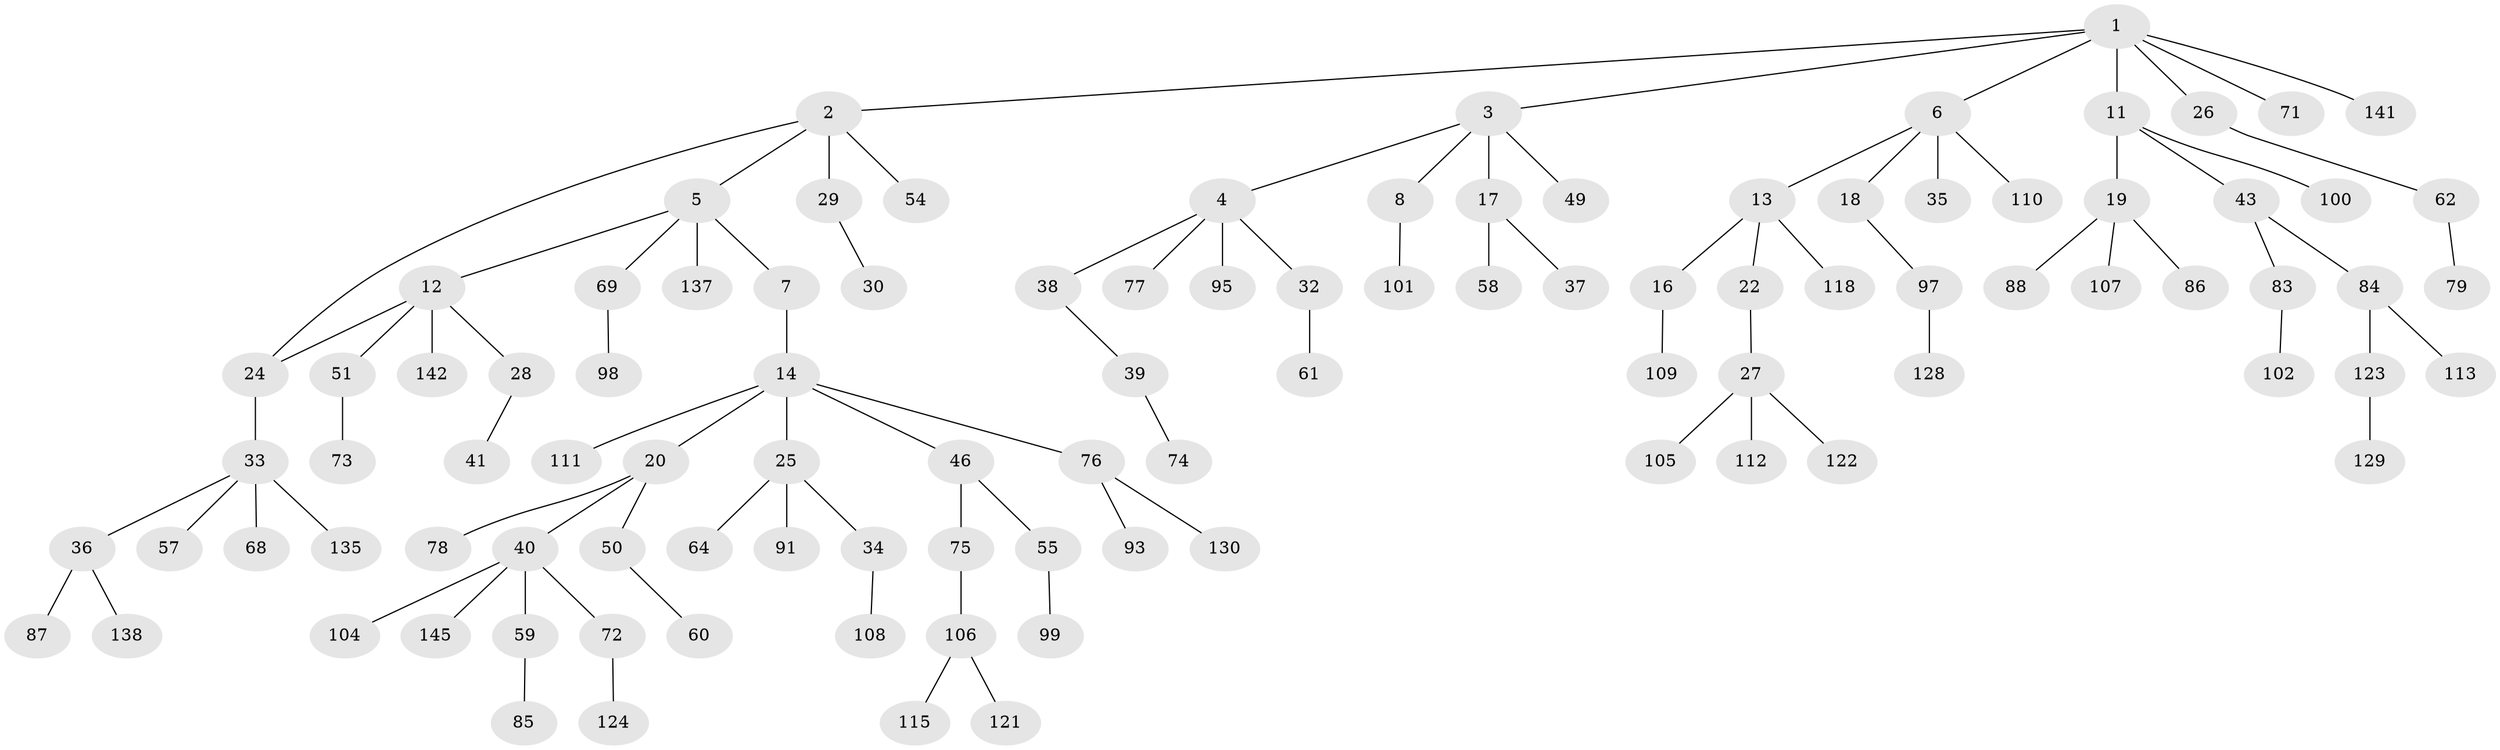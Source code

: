 // original degree distribution, {6: 0.020689655172413793, 4: 0.06896551724137931, 5: 0.020689655172413793, 3: 0.2, 2: 0.20689655172413793, 1: 0.4827586206896552}
// Generated by graph-tools (version 1.1) at 2025/41/03/06/25 10:41:30]
// undirected, 100 vertices, 100 edges
graph export_dot {
graph [start="1"]
  node [color=gray90,style=filled];
  1 [super="+23"];
  2 [super="+15"];
  3 [super="+48"];
  4 [super="+65"];
  5 [super="+9"];
  6 [super="+10"];
  7 [super="+140"];
  8 [super="+103"];
  11 [super="+66"];
  12 [super="+21"];
  13 [super="+53"];
  14 [super="+31"];
  16;
  17;
  18 [super="+63"];
  19 [super="+52"];
  20 [super="+42"];
  22;
  24 [super="+67"];
  25 [super="+144"];
  26 [super="+70"];
  27 [super="+94"];
  28 [super="+139"];
  29;
  30;
  32 [super="+47"];
  33 [super="+45"];
  34;
  35;
  36 [super="+81"];
  37 [super="+126"];
  38 [super="+82"];
  39 [super="+119"];
  40 [super="+56"];
  41;
  43 [super="+44"];
  46 [super="+80"];
  49;
  50 [super="+92"];
  51;
  54;
  55;
  57;
  58;
  59;
  60;
  61;
  62 [super="+125"];
  64;
  68 [super="+114"];
  69 [super="+89"];
  71;
  72;
  73 [super="+90"];
  74;
  75;
  76 [super="+117"];
  77;
  78;
  79;
  83 [super="+127"];
  84 [super="+96"];
  85;
  86 [super="+120"];
  87;
  88;
  91;
  93;
  95;
  97 [super="+134"];
  98;
  99;
  100;
  101;
  102;
  104;
  105;
  106 [super="+116"];
  107;
  108;
  109;
  110;
  111;
  112;
  113 [super="+132"];
  115;
  118;
  121 [super="+131"];
  122;
  123;
  124 [super="+136"];
  128;
  129 [super="+133"];
  130;
  135;
  137;
  138 [super="+143"];
  141;
  142;
  145;
  1 -- 2;
  1 -- 3;
  1 -- 6;
  1 -- 11;
  1 -- 71;
  1 -- 26;
  1 -- 141;
  2 -- 5;
  2 -- 54;
  2 -- 24;
  2 -- 29;
  3 -- 4;
  3 -- 8;
  3 -- 17;
  3 -- 49;
  4 -- 32;
  4 -- 38;
  4 -- 77;
  4 -- 95;
  5 -- 7;
  5 -- 137;
  5 -- 69;
  5 -- 12;
  6 -- 13;
  6 -- 35;
  6 -- 18;
  6 -- 110;
  7 -- 14;
  8 -- 101;
  11 -- 19;
  11 -- 43;
  11 -- 100;
  12 -- 24;
  12 -- 51;
  12 -- 28;
  12 -- 142;
  13 -- 16;
  13 -- 22;
  13 -- 118;
  14 -- 20;
  14 -- 25;
  14 -- 46;
  14 -- 76;
  14 -- 111;
  16 -- 109;
  17 -- 37;
  17 -- 58;
  18 -- 97;
  19 -- 88;
  19 -- 107;
  19 -- 86;
  20 -- 40;
  20 -- 50;
  20 -- 78;
  22 -- 27;
  24 -- 33;
  25 -- 34;
  25 -- 64;
  25 -- 91;
  26 -- 62;
  27 -- 105;
  27 -- 112;
  27 -- 122;
  28 -- 41;
  29 -- 30;
  32 -- 61;
  33 -- 36;
  33 -- 68;
  33 -- 135;
  33 -- 57;
  34 -- 108;
  36 -- 138;
  36 -- 87;
  38 -- 39;
  39 -- 74;
  40 -- 59;
  40 -- 72;
  40 -- 145;
  40 -- 104;
  43 -- 83;
  43 -- 84;
  46 -- 55;
  46 -- 75;
  50 -- 60;
  51 -- 73;
  55 -- 99;
  59 -- 85;
  62 -- 79;
  69 -- 98;
  72 -- 124;
  75 -- 106;
  76 -- 93;
  76 -- 130;
  83 -- 102;
  84 -- 113;
  84 -- 123;
  97 -- 128;
  106 -- 115;
  106 -- 121;
  123 -- 129;
}
